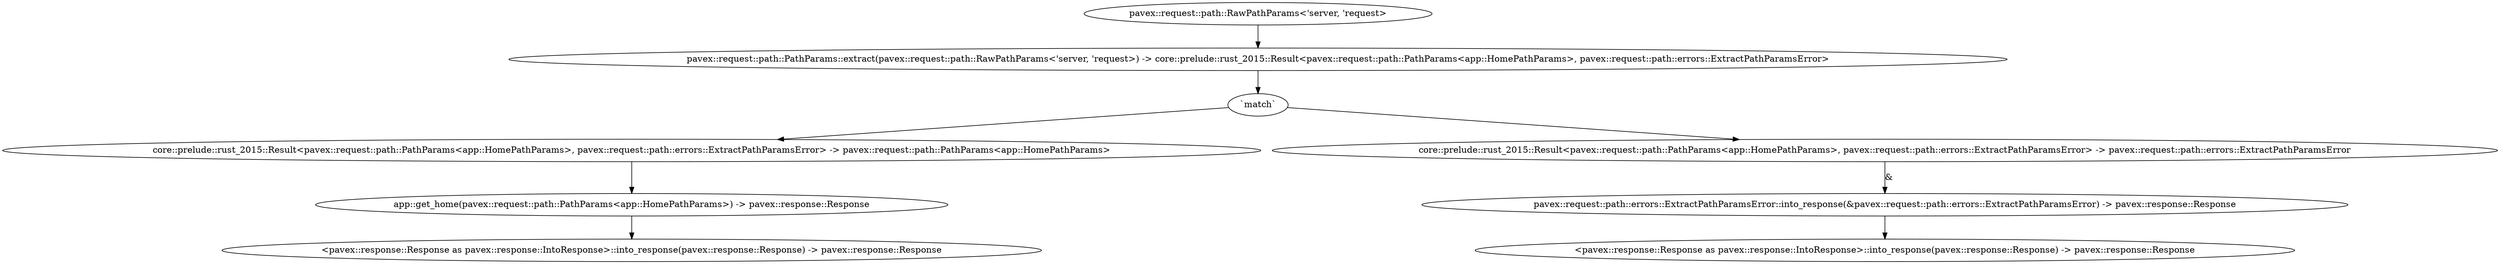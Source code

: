 digraph "GET /home/:home_id - 0" {
    0 [ label = "app::get_home(pavex::request::path::PathParams<app::HomePathParams>) -> pavex::response::Response"]
    1 [ label = "core::prelude::rust_2015::Result<pavex::request::path::PathParams<app::HomePathParams>, pavex::request::path::errors::ExtractPathParamsError> -> pavex::request::path::PathParams<app::HomePathParams>"]
    2 [ label = "pavex::request::path::PathParams::extract(pavex::request::path::RawPathParams<'server, 'request>) -> core::prelude::rust_2015::Result<pavex::request::path::PathParams<app::HomePathParams>, pavex::request::path::errors::ExtractPathParamsError>"]
    3 [ label = "pavex::request::path::RawPathParams<'server, 'request>"]
    4 [ label = "<pavex::response::Response as pavex::response::IntoResponse>::into_response(pavex::response::Response) -> pavex::response::Response"]
    5 [ label = "core::prelude::rust_2015::Result<pavex::request::path::PathParams<app::HomePathParams>, pavex::request::path::errors::ExtractPathParamsError> -> pavex::request::path::errors::ExtractPathParamsError"]
    6 [ label = "pavex::request::path::errors::ExtractPathParamsError::into_response(&pavex::request::path::errors::ExtractPathParamsError) -> pavex::response::Response"]
    7 [ label = "<pavex::response::Response as pavex::response::IntoResponse>::into_response(pavex::response::Response) -> pavex::response::Response"]
    8 [ label = "`match`"]
    1 -> 0 [ ]
    8 -> 5 [ ]
    3 -> 2 [ ]
    0 -> 4 [ ]
    8 -> 1 [ ]
    5 -> 6 [ label = "&"]
    6 -> 7 [ ]
    2 -> 8 [ ]
}

digraph "* /home/:home_id - 0" {
    0 [ label = "pavex::router::default_fallback(&pavex::router::AllowedMethods) -> pavex::response::Response"]
    2 [ label = "<pavex::response::Response as pavex::response::IntoResponse>::into_response(pavex::response::Response) -> pavex::response::Response"]
    3 [ label = "&pavex::router::AllowedMethods"]
    0 -> 2 [ ]
    3 -> 0 [ ]
}

digraph "GET /home/:home_id/room/:room_id - 0" {
    0 [ label = "app::get_room(pavex::request::path::PathParams<app::RoomPathParams>) -> pavex::response::Response"]
    1 [ label = "core::prelude::rust_2015::Result<pavex::request::path::PathParams<app::RoomPathParams>, pavex::request::path::errors::ExtractPathParamsError> -> pavex::request::path::PathParams<app::RoomPathParams>"]
    2 [ label = "pavex::request::path::PathParams::extract(pavex::request::path::RawPathParams<'server, 'request>) -> core::prelude::rust_2015::Result<pavex::request::path::PathParams<app::RoomPathParams>, pavex::request::path::errors::ExtractPathParamsError>"]
    3 [ label = "pavex::request::path::RawPathParams<'server, 'request>"]
    4 [ label = "<pavex::response::Response as pavex::response::IntoResponse>::into_response(pavex::response::Response) -> pavex::response::Response"]
    5 [ label = "core::prelude::rust_2015::Result<pavex::request::path::PathParams<app::RoomPathParams>, pavex::request::path::errors::ExtractPathParamsError> -> pavex::request::path::errors::ExtractPathParamsError"]
    6 [ label = "pavex::request::path::errors::ExtractPathParamsError::into_response(&pavex::request::path::errors::ExtractPathParamsError) -> pavex::response::Response"]
    7 [ label = "<pavex::response::Response as pavex::response::IntoResponse>::into_response(pavex::response::Response) -> pavex::response::Response"]
    8 [ label = "`match`"]
    1 -> 0 [ ]
    8 -> 5 [ ]
    3 -> 2 [ ]
    0 -> 4 [ ]
    8 -> 1 [ ]
    5 -> 6 [ label = "&"]
    6 -> 7 [ ]
    2 -> 8 [ ]
}

digraph "* /home/:home_id/room/:room_id - 0" {
    0 [ label = "pavex::router::default_fallback(&pavex::router::AllowedMethods) -> pavex::response::Response"]
    2 [ label = "<pavex::response::Response as pavex::response::IntoResponse>::into_response(pavex::response::Response) -> pavex::response::Response"]
    3 [ label = "&pavex::router::AllowedMethods"]
    0 -> 2 [ ]
    3 -> 0 [ ]
}

digraph "GET /town/*town - 0" {
    0 [ label = "app::get_town(pavex::request::path::PathParams<app::TownPathParams<'_>>) -> pavex::response::Response"]
    1 [ label = "core::prelude::rust_2015::Result<pavex::request::path::PathParams<app::TownPathParams<'_>>, pavex::request::path::errors::ExtractPathParamsError> -> pavex::request::path::PathParams<app::TownPathParams<'_>>"]
    2 [ label = "pavex::request::path::PathParams::extract(pavex::request::path::RawPathParams<'server, 'request>) -> core::prelude::rust_2015::Result<pavex::request::path::PathParams<app::TownPathParams<'_>>, pavex::request::path::errors::ExtractPathParamsError>"]
    3 [ label = "pavex::request::path::RawPathParams<'server, 'request>"]
    4 [ label = "<pavex::response::Response as pavex::response::IntoResponse>::into_response(pavex::response::Response) -> pavex::response::Response"]
    5 [ label = "core::prelude::rust_2015::Result<pavex::request::path::PathParams<app::TownPathParams<'_>>, pavex::request::path::errors::ExtractPathParamsError> -> pavex::request::path::errors::ExtractPathParamsError"]
    6 [ label = "pavex::request::path::errors::ExtractPathParamsError::into_response(&pavex::request::path::errors::ExtractPathParamsError) -> pavex::response::Response"]
    7 [ label = "<pavex::response::Response as pavex::response::IntoResponse>::into_response(pavex::response::Response) -> pavex::response::Response"]
    8 [ label = "`match`"]
    1 -> 0 [ ]
    8 -> 5 [ ]
    3 -> 2 [ ]
    0 -> 4 [ ]
    8 -> 1 [ ]
    5 -> 6 [ label = "&"]
    6 -> 7 [ ]
    2 -> 8 [ ]
}

digraph "* /town/*town - 0" {
    0 [ label = "pavex::router::default_fallback(&pavex::router::AllowedMethods) -> pavex::response::Response"]
    2 [ label = "<pavex::response::Response as pavex::response::IntoResponse>::into_response(pavex::response::Response) -> pavex::response::Response"]
    3 [ label = "&pavex::router::AllowedMethods"]
    0 -> 2 [ ]
    3 -> 0 [ ]
}

digraph app_state {
    0 [ label = "crate::ApplicationState() -> crate::ApplicationState"]
}